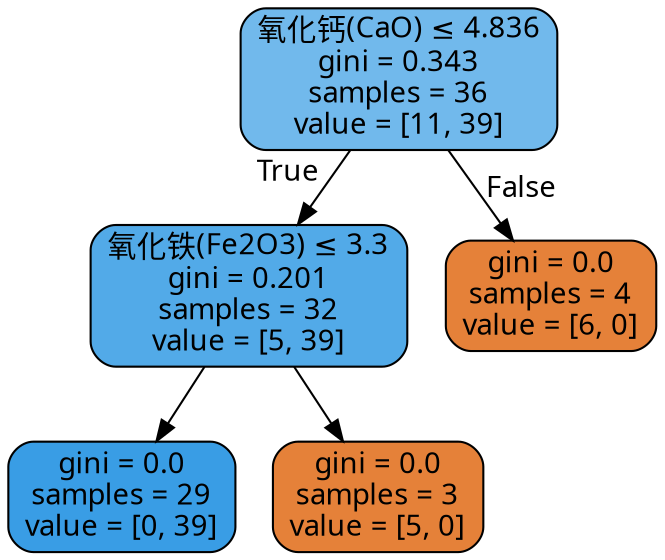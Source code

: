 digraph Tree {
node [shape=box, style="filled, rounded", color="black", fontname="DengXian"] ;
edge [fontname="DengXian"] ;
0 [label=<氧化钙(CaO) &le; 4.836<br/>gini = 0.343<br/>samples = 36<br/>value = [11, 39]>, fillcolor="#71b9ec"] ;
1 [label=<氧化铁(Fe2O3) &le; 3.3<br/>gini = 0.201<br/>samples = 32<br/>value = [5, 39]>, fillcolor="#52aae8"] ;
0 -> 1 [labeldistance=2.5, labelangle=45, headlabel="True"] ;
2 [label=<gini = 0.0<br/>samples = 29<br/>value = [0, 39]>, fillcolor="#399de5"] ;
1 -> 2 ;
3 [label=<gini = 0.0<br/>samples = 3<br/>value = [5, 0]>, fillcolor="#e58139"] ;
1 -> 3 ;
4 [label=<gini = 0.0<br/>samples = 4<br/>value = [6, 0]>, fillcolor="#e58139"] ;
0 -> 4 [labeldistance=2.5, labelangle=-45, headlabel="False"] ;
}